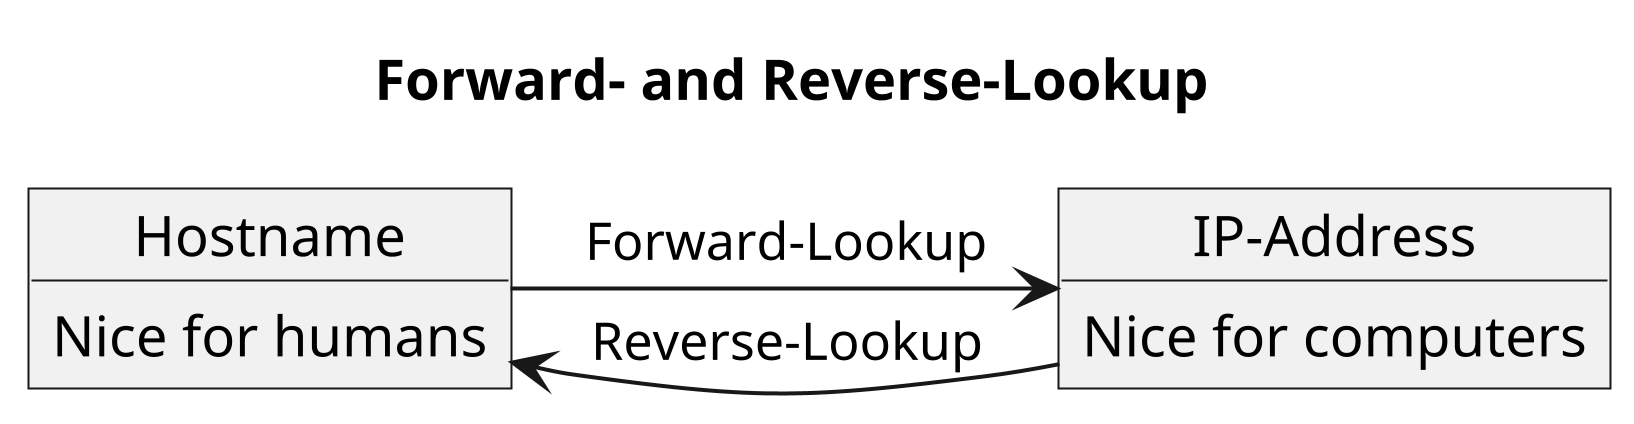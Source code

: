 @startuml forward-reverse-lookup
title Forward- and Reverse-Lookup

scale 200

object Hostname {
  Nice for humans
}

object "IP-Address" as IP {
  Nice for computers
}

Hostname -> IP: Forward-Lookup
IP -> Hostname: Reverse-Lookup

@enduml
